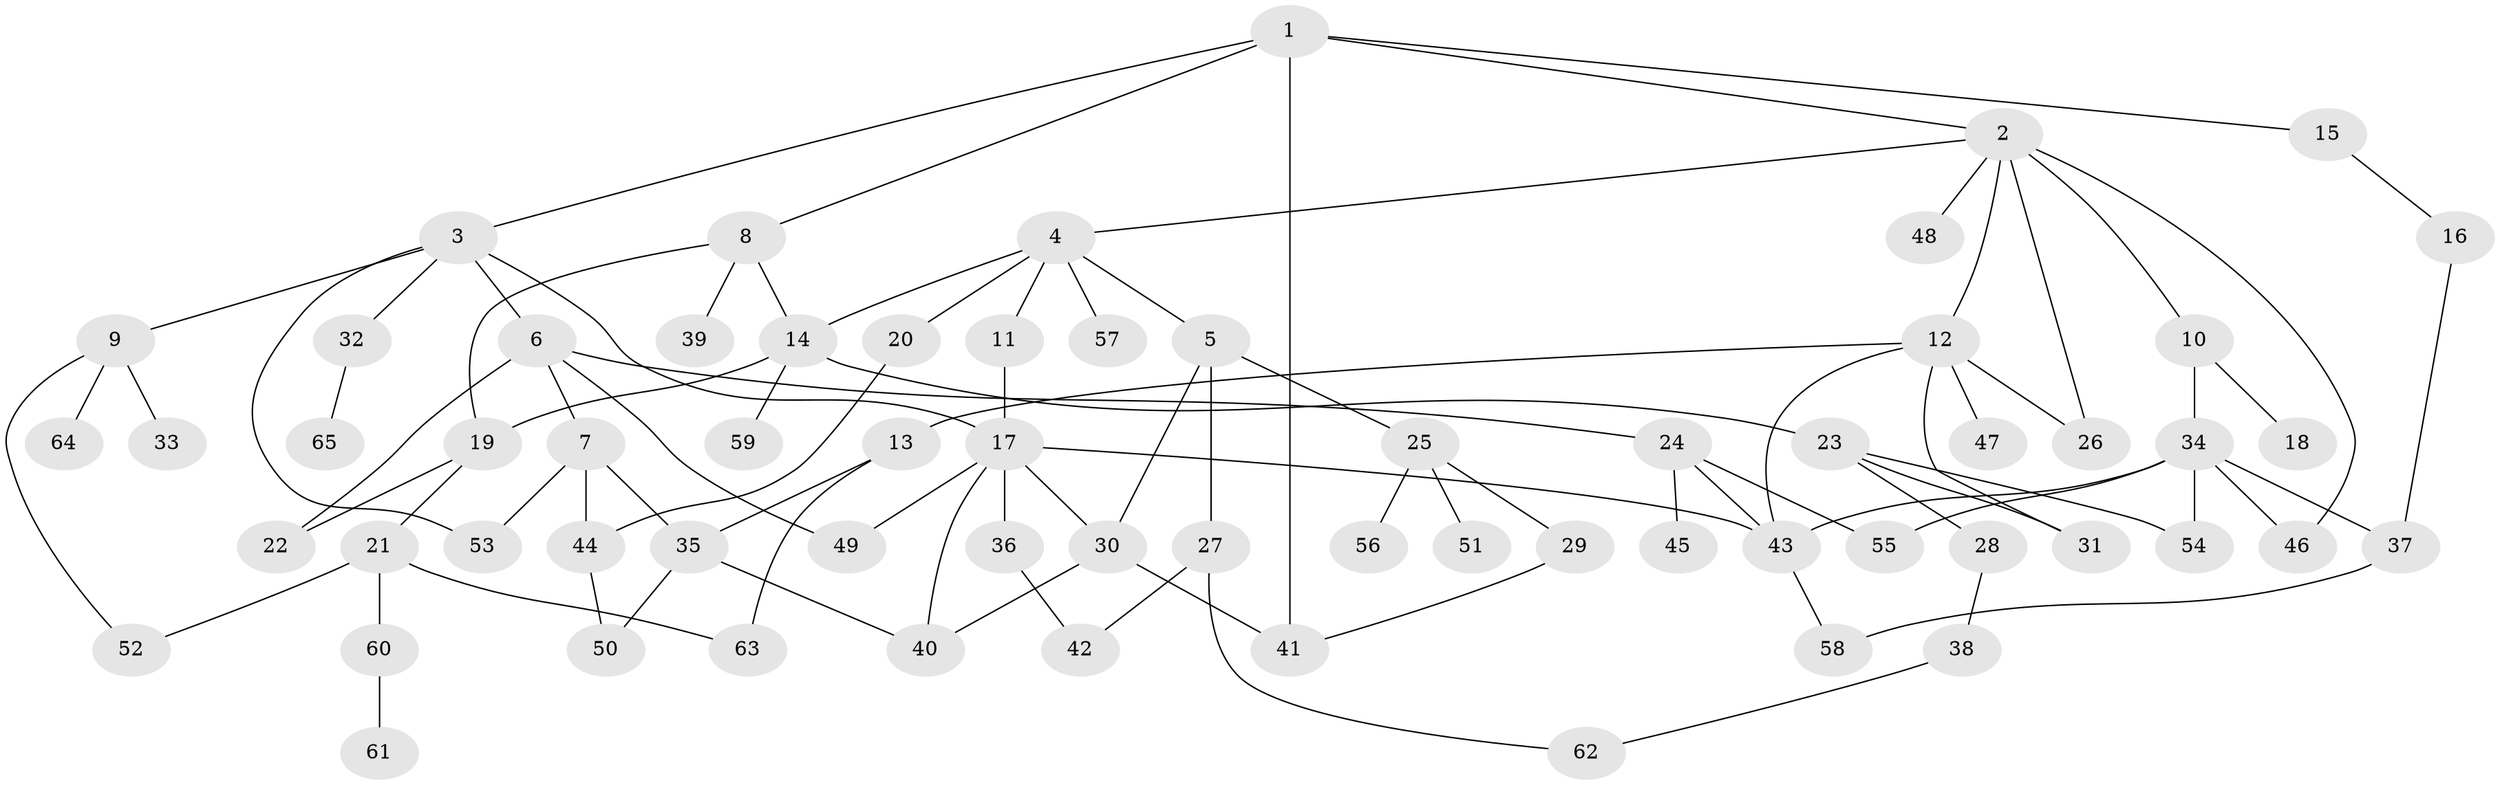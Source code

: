 // coarse degree distribution, {20: 0.038461538461538464, 5: 0.07692307692307693, 7: 0.038461538461538464, 2: 0.23076923076923078, 3: 0.23076923076923078, 1: 0.34615384615384615, 4: 0.038461538461538464}
// Generated by graph-tools (version 1.1) at 2025/17/03/04/25 18:17:04]
// undirected, 65 vertices, 92 edges
graph export_dot {
graph [start="1"]
  node [color=gray90,style=filled];
  1;
  2;
  3;
  4;
  5;
  6;
  7;
  8;
  9;
  10;
  11;
  12;
  13;
  14;
  15;
  16;
  17;
  18;
  19;
  20;
  21;
  22;
  23;
  24;
  25;
  26;
  27;
  28;
  29;
  30;
  31;
  32;
  33;
  34;
  35;
  36;
  37;
  38;
  39;
  40;
  41;
  42;
  43;
  44;
  45;
  46;
  47;
  48;
  49;
  50;
  51;
  52;
  53;
  54;
  55;
  56;
  57;
  58;
  59;
  60;
  61;
  62;
  63;
  64;
  65;
  1 -- 2;
  1 -- 3;
  1 -- 8;
  1 -- 15;
  1 -- 41;
  2 -- 4;
  2 -- 10;
  2 -- 12;
  2 -- 46;
  2 -- 48;
  2 -- 26;
  3 -- 6;
  3 -- 9;
  3 -- 32;
  3 -- 53;
  3 -- 17;
  4 -- 5;
  4 -- 11;
  4 -- 14;
  4 -- 20;
  4 -- 57;
  5 -- 25;
  5 -- 27;
  5 -- 30;
  6 -- 7;
  6 -- 22;
  6 -- 24;
  6 -- 49;
  7 -- 35;
  7 -- 44;
  7 -- 53;
  8 -- 39;
  8 -- 14;
  8 -- 19;
  9 -- 33;
  9 -- 52;
  9 -- 64;
  10 -- 18;
  10 -- 34;
  11 -- 17;
  12 -- 13;
  12 -- 26;
  12 -- 43;
  12 -- 47;
  12 -- 31;
  13 -- 35;
  13 -- 63;
  14 -- 19;
  14 -- 23;
  14 -- 59;
  15 -- 16;
  16 -- 37;
  17 -- 36;
  17 -- 49;
  17 -- 43;
  17 -- 30;
  17 -- 40;
  19 -- 21;
  19 -- 22;
  20 -- 44;
  21 -- 60;
  21 -- 63;
  21 -- 52;
  23 -- 28;
  23 -- 31;
  23 -- 54;
  24 -- 45;
  24 -- 43;
  24 -- 55;
  25 -- 29;
  25 -- 51;
  25 -- 56;
  27 -- 62;
  27 -- 42;
  28 -- 38;
  29 -- 41;
  30 -- 40;
  30 -- 41;
  32 -- 65;
  34 -- 55;
  34 -- 46;
  34 -- 37;
  34 -- 54;
  34 -- 43;
  35 -- 50;
  35 -- 40;
  36 -- 42;
  37 -- 58;
  38 -- 62;
  43 -- 58;
  44 -- 50;
  60 -- 61;
}
